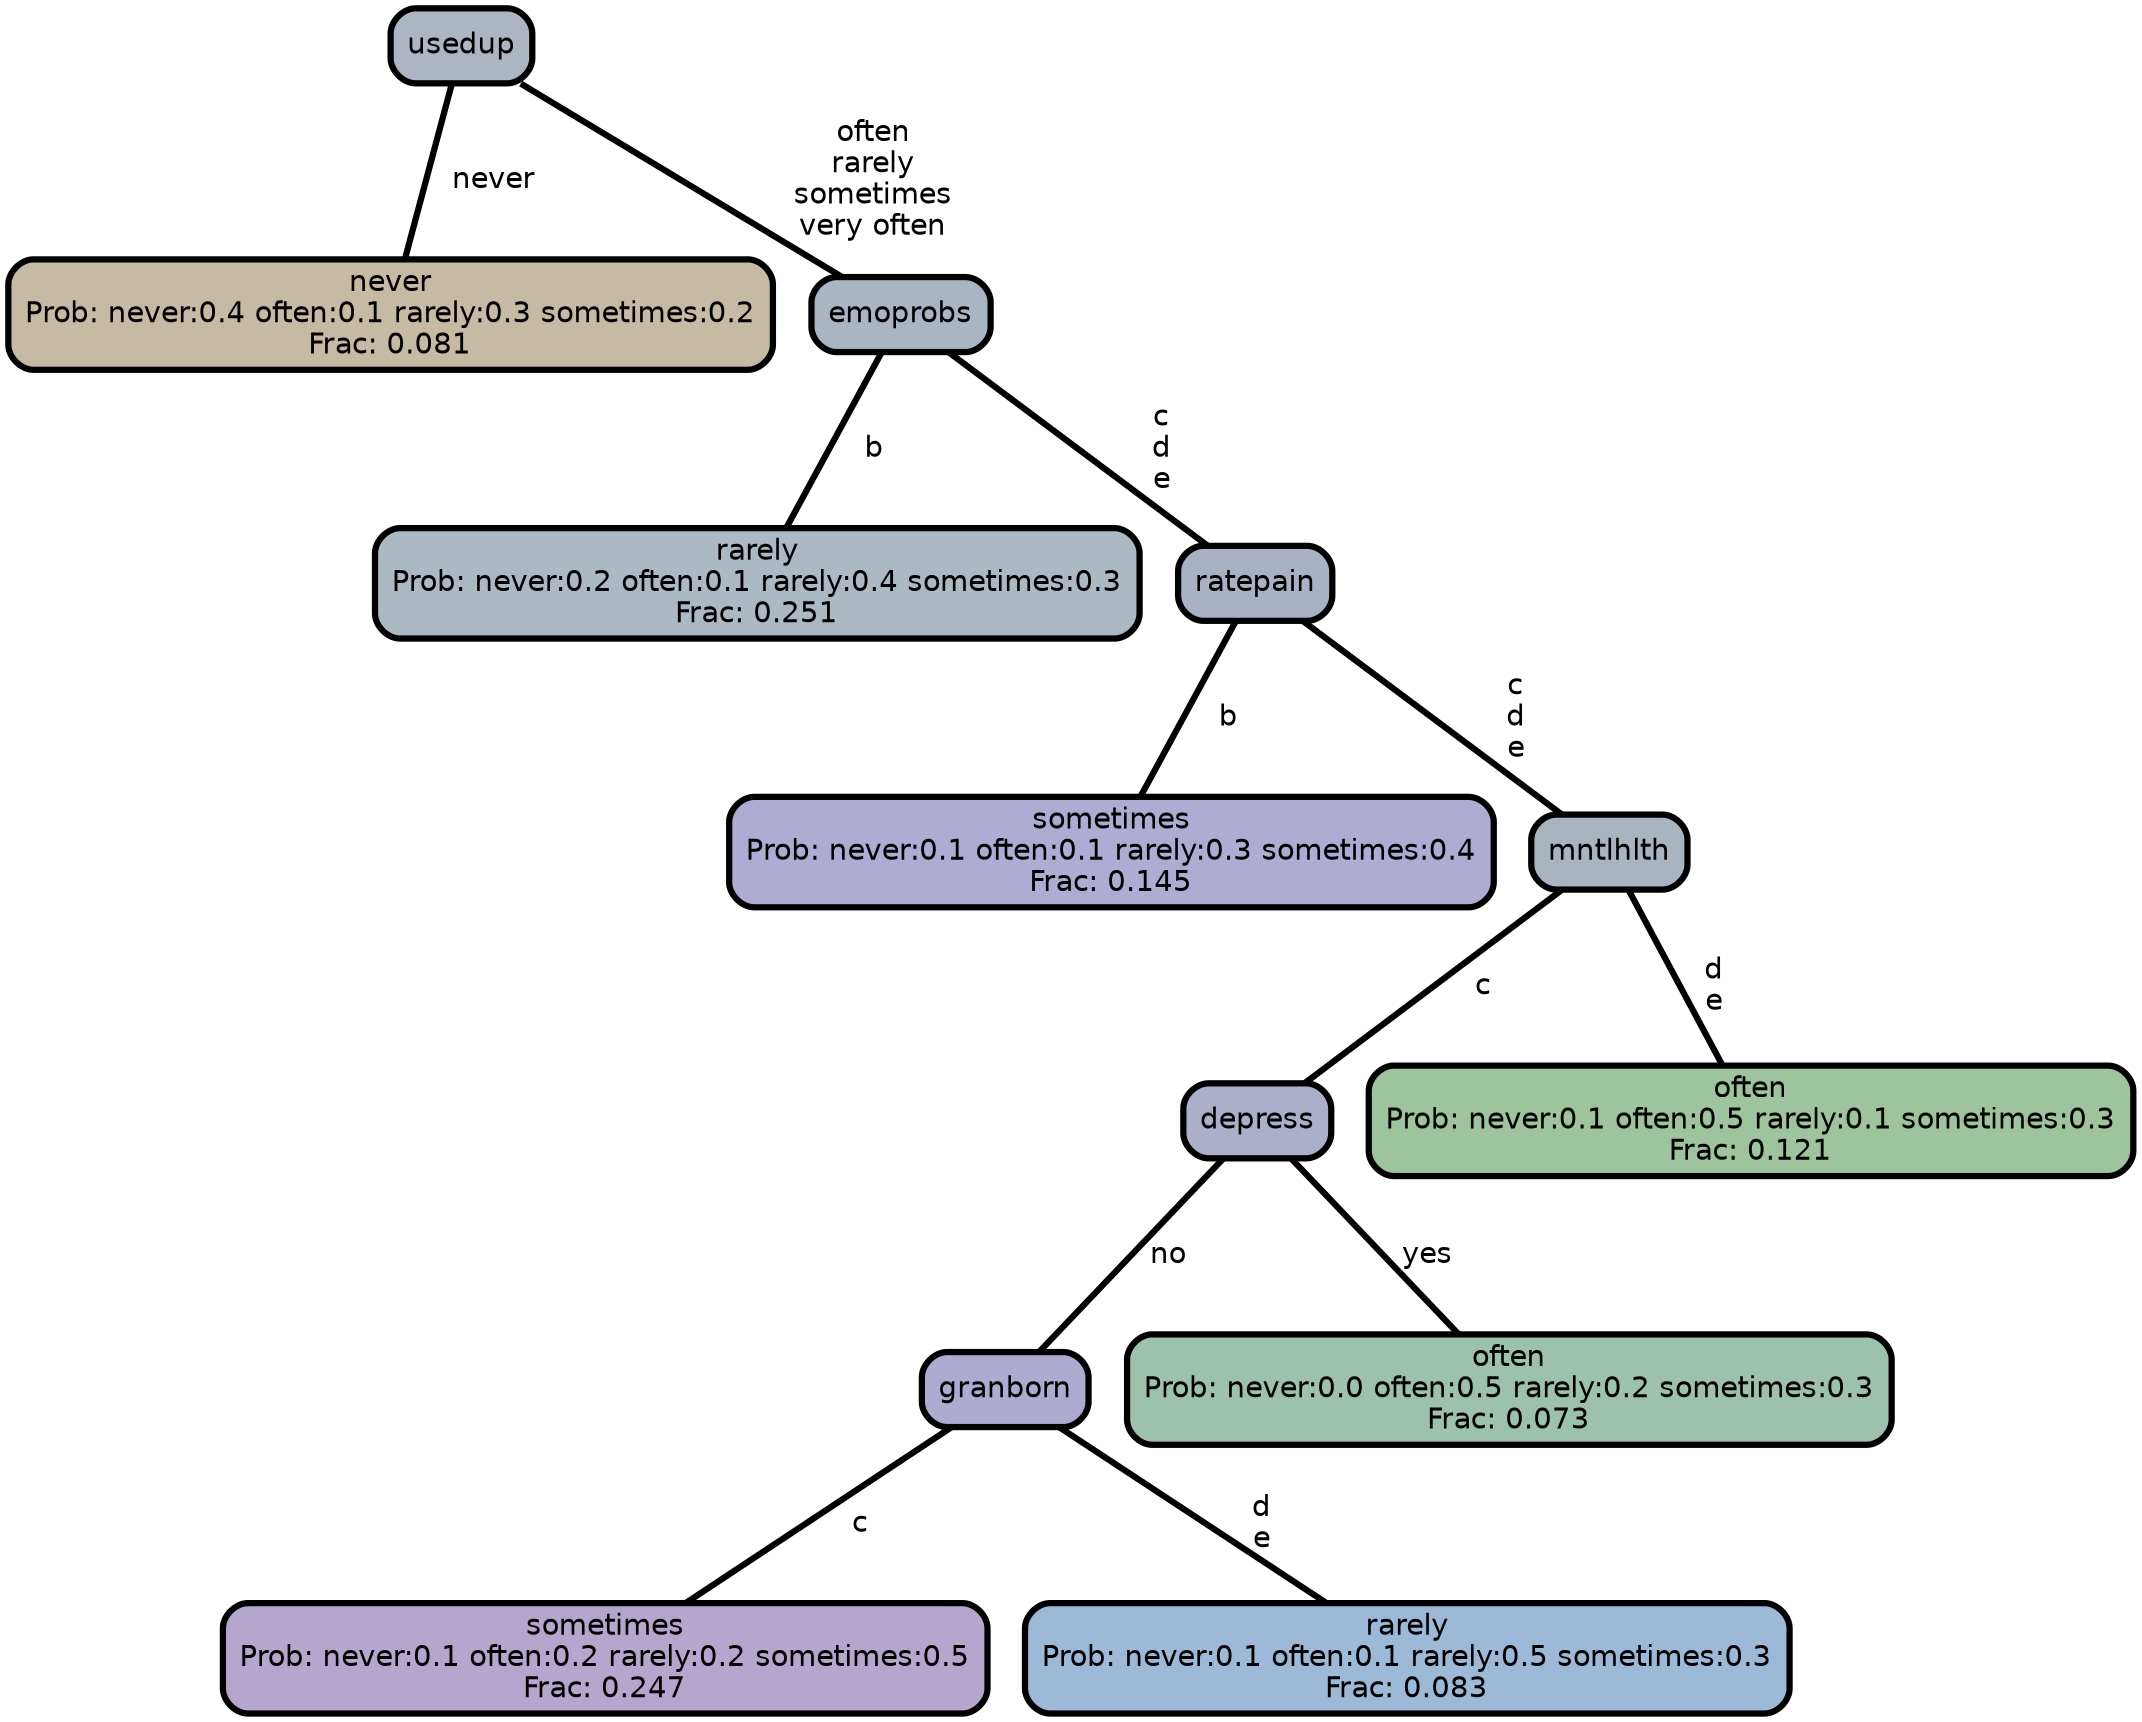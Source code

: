graph Tree {
node [shape=box, style="filled, rounded",color="black",penwidth="3",fontcolor="black",                 fontname=helvetica] ;
graph [ranksep="0 equally", splines=straight,                 bgcolor=transparent, dpi=200] ;
edge [fontname=helvetica, color=black] ;
0 [label="never
Prob: never:0.4 often:0.1 rarely:0.3 sometimes:0.2
Frac: 0.081", fillcolor="#c5bba5"] ;
1 [label="usedup", fillcolor="#acb5c1"] ;
2 [label="rarely
Prob: never:0.2 often:0.1 rarely:0.4 sometimes:0.3
Frac: 0.251", fillcolor="#abbac2"] ;
3 [label="emoprobs", fillcolor="#aab5c3"] ;
4 [label="sometimes
Prob: never:0.1 often:0.1 rarely:0.3 sometimes:0.4
Frac: 0.145", fillcolor="#afacd3"] ;
5 [label="ratepain", fillcolor="#a9b2c4"] ;
6 [label="sometimes
Prob: never:0.1 often:0.2 rarely:0.2 sometimes:0.5
Frac: 0.247", fillcolor="#b5a6ce"] ;
7 [label="granborn", fillcolor="#aeabd0"] ;
8 [label="rarely
Prob: never:0.1 often:0.1 rarely:0.5 sometimes:0.3
Frac: 0.083", fillcolor="#9cbad8"] ;
9 [label="depress", fillcolor="#abafca"] ;
10 [label="often
Prob: never:0.0 often:0.5 rarely:0.2 sometimes:0.3
Frac: 0.073", fillcolor="#9cc1ac"] ;
11 [label="mntlhlth", fillcolor="#a8b4bf"] ;
12 [label="often
Prob: never:0.1 often:0.5 rarely:0.1 sometimes:0.3
Frac: 0.121", fillcolor="#9dc49d"] ;
1 -- 0 [label=" never",penwidth=3] ;
1 -- 3 [label=" often\n rarely\n sometimes\n very often",penwidth=3] ;
3 -- 2 [label=" b",penwidth=3] ;
3 -- 5 [label=" c\n d\n e",penwidth=3] ;
5 -- 4 [label=" b",penwidth=3] ;
5 -- 11 [label=" c\n d\n e",penwidth=3] ;
7 -- 6 [label=" c",penwidth=3] ;
7 -- 8 [label=" d\n e",penwidth=3] ;
9 -- 7 [label=" no",penwidth=3] ;
9 -- 10 [label=" yes",penwidth=3] ;
11 -- 9 [label=" c",penwidth=3] ;
11 -- 12 [label=" d\n e",penwidth=3] ;
{rank = same;}}